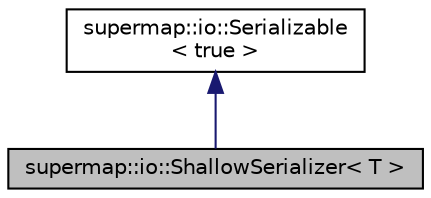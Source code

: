 digraph "supermap::io::ShallowSerializer&lt; T &gt;"
{
 // LATEX_PDF_SIZE
  edge [fontname="Helvetica",fontsize="10",labelfontname="Helvetica",labelfontsize="10"];
  node [fontname="Helvetica",fontsize="10",shape=record];
  Node1 [label="supermap::io::ShallowSerializer\< T \>",height=0.2,width=0.4,color="black", fillcolor="grey75", style="filled", fontcolor="black",tooltip="Template for SerializeHelper which serializes only shallow structure data."];
  Node2 -> Node1 [dir="back",color="midnightblue",fontsize="10",style="solid",fontname="Helvetica"];
  Node2 [label="supermap::io::Serializable\l\< true \>",height=0.2,width=0.4,color="black", fillcolor="white", style="filled",URL="$structsupermap_1_1io_1_1Serializable.html",tooltip=" "];
}
